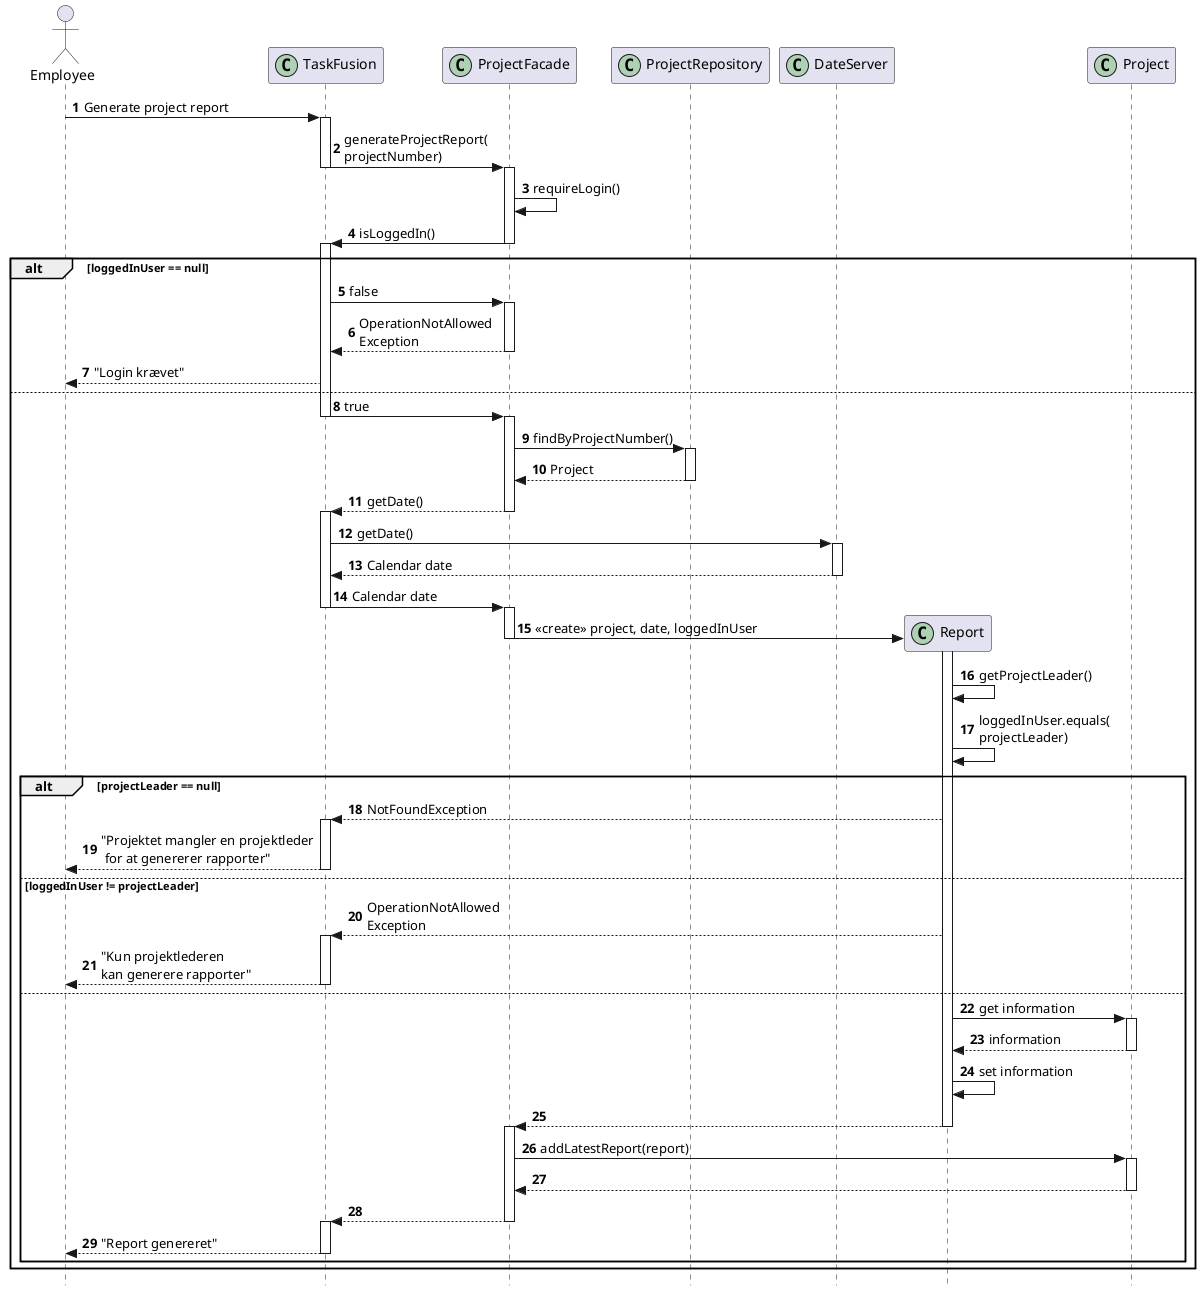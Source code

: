 @startuml seqGenerateProjectReport
autonumber
hide footbox
skinparam style strictuml
hide unlinked
actor "Employee" as employee
participant "TaskFusion" as app << (C,#ADD1B2) >>
participant "ProjectFacade" as projectfacade << (C,#ADD1B2) >>
participant "ProjectRepository" as projectrepo << (C,#ADD1B2) >>
participant "DateServer" as ds << (C,#ADD1B2) >>
participant "Report" as report << (C,#ADD1B2) >>
participant "Project" as project << (C,#ADD1B2) >>
participant "ProjectActivity" as projectactivity << (C,#ADD1B2) >>
collections "List<WorktimeRegistrations> worktimesRegistrations" as wts << (L, DarkCyan) >>
participant "WorktimeRegistration" as wt << (C,#ADD1B2) >>
collections "List<WorktimeRegistrations> userWorktimeRegistrasions" as empwts << (L, DarkCyan) >>
employee -> app++: Generate project report
app -> projectfacade--++: generateProjectReport(\nprojectNumber)
projectfacade -> projectfacade: requireLogin()
projectfacade -> app--++: isLoggedIn()
alt loggedInUser == null
    app -> projectfacade++: false
    projectfacade --> app--: OperationNotAllowed\nException
    app --> employee: "Login krævet"
else
    app -> projectfacade--++: true
    projectfacade -> projectrepo++: findByProjectNumber()
    projectrepo --> projectfacade--: Project
    projectfacade --> app--++: getDate()
    app -> ds++: getDate()
    ds --> app--: Calendar date
    app -> projectfacade--++: Calendar date
    projectfacade -> report**: <<create>> project, date, loggedInUser
    deactivate projectfacade
    activate report
    report -> report: getProjectLeader()
    report -> report: loggedInUser.equals(\nprojectLeader)
    alt projectLeader == null
        report --> app++: NotFoundException
        app --> employee--: "Projektet mangler en projektleder\n for at genererer rapporter"
    else loggedInUser != projectLeader
        report --> app++: OperationNotAllowed\nException
        app --> employee--: "Kun projektlederen\nkan generere rapporter"
    else
        report -> project++: get information
        project --> report--: information
        report -> report: set information
        report --> projectfacade--++:
        projectfacade -> project++: addLatestReport(report)
        project --> projectfacade--:
        projectfacade --> app--++:
        app --> employee--: "Report genereret"
    end
end
@enduml